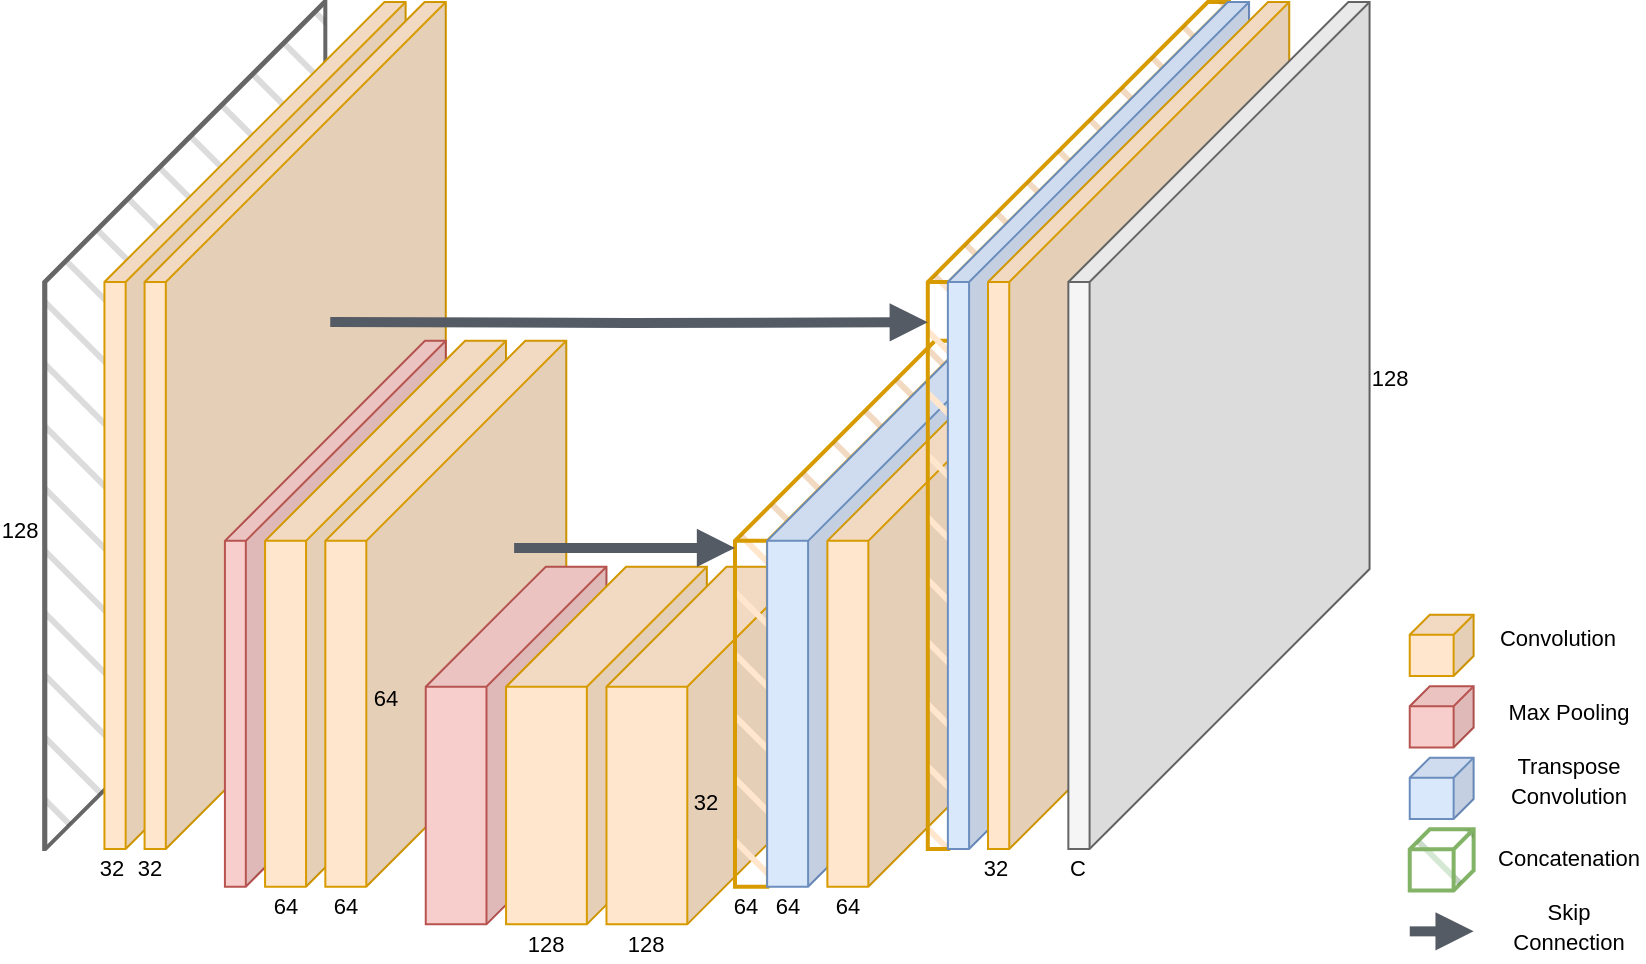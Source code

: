 <mxfile version="23.0.2" type="device">
  <diagram name="Page-1" id="T1WyHNRkKmHr8BE0JCqU">
    <mxGraphModel dx="1144" dy="746" grid="1" gridSize="10" guides="1" tooltips="1" connect="1" arrows="1" fold="1" page="1" pageScale="1" pageWidth="827" pageHeight="1169" math="0" shadow="0">
      <root>
        <mxCell id="0" />
        <mxCell id="1" parent="0" />
        <mxCell id="ybQS04IvCk9VFile2A1y-58" value="" style="group" vertex="1" connectable="0" parent="1">
          <mxGeometry x="28" y="150" width="822" height="480" as="geometry" />
        </mxCell>
        <mxCell id="ybQS04IvCk9VFile2A1y-20" value="" style="shape=cube;whiteSpace=wrap;html=1;boundedLbl=1;backgroundOutline=1;darkOpacity=0.05;darkOpacity2=0.1;flipH=1;flipV=0;size=140;fillColor=#f5f5f5;strokeColor=#666666;fontColor=#333333;fillStyle=hatch;strokeWidth=2;" vertex="1" parent="ybQS04IvCk9VFile2A1y-58">
          <mxGeometry x="22.09" width="140.573" height="423.529" as="geometry" />
        </mxCell>
        <mxCell id="ybQS04IvCk9VFile2A1y-1" value="" style="shape=cube;whiteSpace=wrap;html=1;boundedLbl=1;backgroundOutline=1;darkOpacity=0.05;darkOpacity2=0.1;flipH=1;flipV=0;size=140;fillColor=#ffe6cc;strokeColor=#d79b00;" vertex="1" parent="ybQS04IvCk9VFile2A1y-58">
          <mxGeometry x="52.213" width="150.614" height="423.529" as="geometry" />
        </mxCell>
        <mxCell id="ybQS04IvCk9VFile2A1y-3" value="" style="shape=cube;whiteSpace=wrap;html=1;boundedLbl=1;backgroundOutline=1;darkOpacity=0.05;darkOpacity2=0.1;flipH=1;flipV=0;size=140;fillColor=#ffe6cc;strokeColor=#d79b00;" vertex="1" parent="ybQS04IvCk9VFile2A1y-58">
          <mxGeometry x="72.295" width="150.614" height="423.529" as="geometry" />
        </mxCell>
        <mxCell id="ybQS04IvCk9VFile2A1y-4" value="" style="shape=cube;whiteSpace=wrap;html=1;boundedLbl=1;backgroundOutline=1;darkOpacity=0.05;darkOpacity2=0.1;flipH=1;flipV=0;size=100;fillColor=#f8cecc;strokeColor=#b85450;" vertex="1" parent="ybQS04IvCk9VFile2A1y-58">
          <mxGeometry x="112.459" y="169.412" width="110.451" height="272.941" as="geometry" />
        </mxCell>
        <mxCell id="ybQS04IvCk9VFile2A1y-5" value="" style="shape=cube;whiteSpace=wrap;html=1;boundedLbl=1;backgroundOutline=1;darkOpacity=0.05;darkOpacity2=0.1;flipH=1;flipV=0;size=100;fillColor=#ffe6cc;strokeColor=#d79b00;" vertex="1" parent="ybQS04IvCk9VFile2A1y-58">
          <mxGeometry x="132.541" y="169.412" width="120.492" height="272.941" as="geometry" />
        </mxCell>
        <mxCell id="ybQS04IvCk9VFile2A1y-7" value="" style="shape=cube;whiteSpace=wrap;html=1;boundedLbl=1;backgroundOutline=1;darkOpacity=0.05;darkOpacity2=0.1;flipH=1;flipV=0;size=100;fillColor=#ffe6cc;strokeColor=#d79b00;" vertex="1" parent="ybQS04IvCk9VFile2A1y-58">
          <mxGeometry x="162.664" y="169.412" width="120.492" height="272.941" as="geometry" />
        </mxCell>
        <mxCell id="ybQS04IvCk9VFile2A1y-10" value="" style="shape=cube;whiteSpace=wrap;html=1;boundedLbl=1;backgroundOutline=1;darkOpacity=0.05;darkOpacity2=0.1;flipH=1;flipV=0;size=60;fillColor=#f8cecc;strokeColor=#b85450;" vertex="1" parent="ybQS04IvCk9VFile2A1y-58">
          <mxGeometry x="212.868" y="282.353" width="90.369" height="178.824" as="geometry" />
        </mxCell>
        <mxCell id="ybQS04IvCk9VFile2A1y-11" value="" style="shape=cube;whiteSpace=wrap;html=1;boundedLbl=1;backgroundOutline=1;darkOpacity=0.05;darkOpacity2=0.1;flipH=1;flipV=0;size=60;fillColor=#ffe6cc;strokeColor=#d79b00;" vertex="1" parent="ybQS04IvCk9VFile2A1y-58">
          <mxGeometry x="253.032" y="282.353" width="100.41" height="178.824" as="geometry" />
        </mxCell>
        <mxCell id="ybQS04IvCk9VFile2A1y-12" value="" style="shape=cube;whiteSpace=wrap;html=1;boundedLbl=1;backgroundOutline=1;darkOpacity=0.05;darkOpacity2=0.1;flipH=1;flipV=0;size=60;fillColor=#ffe6cc;strokeColor=#d79b00;" vertex="1" parent="ybQS04IvCk9VFile2A1y-58">
          <mxGeometry x="303.237" y="282.353" width="100.41" height="178.824" as="geometry" />
        </mxCell>
        <mxCell id="ybQS04IvCk9VFile2A1y-13" value="" style="shape=cube;whiteSpace=wrap;html=1;boundedLbl=1;backgroundOutline=1;darkOpacity=0.05;darkOpacity2=0.1;flipH=1;flipV=0;size=100;fillColor=#ffe6cc;strokeColor=#d79b00;fillStyle=hatch;strokeWidth=2;" vertex="1" parent="ybQS04IvCk9VFile2A1y-58">
          <mxGeometry x="367.499" y="169.412" width="116.475" height="272.941" as="geometry" />
        </mxCell>
        <mxCell id="ybQS04IvCk9VFile2A1y-14" value="" style="shape=cube;whiteSpace=wrap;html=1;boundedLbl=1;backgroundOutline=1;darkOpacity=0.05;darkOpacity2=0.1;flipH=1;flipV=0;size=100;fillColor=#dae8fc;strokeColor=#6c8ebf;gradientColor=none;fillStyle=solid;strokeWidth=1;" vertex="1" parent="ybQS04IvCk9VFile2A1y-58">
          <mxGeometry x="383.565" y="169.412" width="120.492" height="272.941" as="geometry" />
        </mxCell>
        <mxCell id="ybQS04IvCk9VFile2A1y-15" value="" style="shape=cube;whiteSpace=wrap;html=1;boundedLbl=1;backgroundOutline=1;darkOpacity=0.05;darkOpacity2=0.1;flipH=1;flipV=0;size=100;fillColor=#ffe6cc;strokeColor=#d79b00;" vertex="1" parent="ybQS04IvCk9VFile2A1y-58">
          <mxGeometry x="413.688" y="169.412" width="120.492" height="272.941" as="geometry" />
        </mxCell>
        <mxCell id="ybQS04IvCk9VFile2A1y-16" value="" style="shape=cube;whiteSpace=wrap;html=1;boundedLbl=1;backgroundOutline=1;darkOpacity=0.05;darkOpacity2=0.1;flipH=1;flipV=0;size=140;fillColor=#ffe6cc;strokeColor=#d79b00;fillStyle=hatch;strokeWidth=2;" vertex="1" parent="ybQS04IvCk9VFile2A1y-58">
          <mxGeometry x="463.893" width="150.614" height="423.529" as="geometry" />
        </mxCell>
        <mxCell id="ybQS04IvCk9VFile2A1y-17" value="" style="shape=cube;whiteSpace=wrap;html=1;boundedLbl=1;backgroundOutline=1;darkOpacity=0.05;darkOpacity2=0.1;flipH=1;flipV=0;size=140;fillColor=#dae8fc;strokeColor=#6c8ebf;" vertex="1" parent="ybQS04IvCk9VFile2A1y-58">
          <mxGeometry x="473.933" width="150.614" height="423.529" as="geometry" />
        </mxCell>
        <mxCell id="ybQS04IvCk9VFile2A1y-18" value="" style="shape=cube;whiteSpace=wrap;html=1;boundedLbl=1;backgroundOutline=1;darkOpacity=0.05;darkOpacity2=0.1;flipH=1;flipV=0;size=140;fillColor=#ffe6cc;strokeColor=#d79b00;" vertex="1" parent="ybQS04IvCk9VFile2A1y-58">
          <mxGeometry x="494.015" width="150.614" height="423.529" as="geometry" />
        </mxCell>
        <mxCell id="ybQS04IvCk9VFile2A1y-19" value="" style="shape=cube;whiteSpace=wrap;html=1;boundedLbl=1;backgroundOutline=1;darkOpacity=0.05;darkOpacity2=0.1;flipH=1;flipV=0;size=140;fillColor=#f5f5f5;strokeColor=#666666;fontColor=#333333;" vertex="1" parent="ybQS04IvCk9VFile2A1y-58">
          <mxGeometry x="534.179" width="150.614" height="423.529" as="geometry" />
        </mxCell>
        <mxCell id="ybQS04IvCk9VFile2A1y-22" value="" style="edgeStyle=orthogonalEdgeStyle;html=1;endArrow=block;elbow=vertical;startArrow=none;endFill=1;strokeColor=#545B64;rounded=0;strokeWidth=5;entryX=0.983;entryY=0.378;entryDx=0;entryDy=0;entryPerimeter=0;" edge="1" parent="ybQS04IvCk9VFile2A1y-58">
          <mxGeometry width="100" relative="1" as="geometry">
            <mxPoint x="165.124" y="160" as="sourcePoint" />
            <mxPoint x="463.893" y="160.094" as="targetPoint" />
          </mxGeometry>
        </mxCell>
        <mxCell id="ybQS04IvCk9VFile2A1y-23" value="" style="edgeStyle=orthogonalEdgeStyle;html=1;endArrow=block;elbow=vertical;startArrow=none;endFill=1;strokeColor=#545B64;rounded=0;strokeWidth=5;" edge="1" parent="ybQS04IvCk9VFile2A1y-58">
          <mxGeometry width="100" relative="1" as="geometry">
            <mxPoint x="257.049" y="272.941" as="sourcePoint" />
            <mxPoint x="367.499" y="272.941" as="targetPoint" />
          </mxGeometry>
        </mxCell>
        <mxCell id="ybQS04IvCk9VFile2A1y-26" value="&lt;font style=&quot;font-size: 11px;&quot;&gt;64&lt;/font&gt;" style="text;html=1;strokeColor=none;fillColor=none;align=center;verticalAlign=middle;whiteSpace=wrap;rounded=0;" vertex="1" parent="ybQS04IvCk9VFile2A1y-58">
          <mxGeometry x="132.541" y="442.353" width="20.082" height="18.824" as="geometry" />
        </mxCell>
        <mxCell id="ybQS04IvCk9VFile2A1y-28" value="&lt;font style=&quot;font-size: 11px;&quot;&gt;64&lt;/font&gt;" style="text;html=1;strokeColor=none;fillColor=none;align=center;verticalAlign=middle;whiteSpace=wrap;rounded=0;" vertex="1" parent="ybQS04IvCk9VFile2A1y-58">
          <mxGeometry x="162.664" y="442.353" width="20.082" height="18.824" as="geometry" />
        </mxCell>
        <mxCell id="ybQS04IvCk9VFile2A1y-29" value="&lt;font style=&quot;font-size: 11px;&quot;&gt;32&lt;/font&gt;" style="text;html=1;strokeColor=none;fillColor=none;align=center;verticalAlign=middle;whiteSpace=wrap;rounded=0;" vertex="1" parent="ybQS04IvCk9VFile2A1y-58">
          <mxGeometry x="46.188" y="423.529" width="20.082" height="18.824" as="geometry" />
        </mxCell>
        <mxCell id="ybQS04IvCk9VFile2A1y-30" value="&lt;font style=&quot;font-size: 11px;&quot;&gt;32&lt;/font&gt;" style="text;html=1;strokeColor=none;fillColor=none;align=center;verticalAlign=middle;whiteSpace=wrap;rounded=0;" vertex="1" parent="ybQS04IvCk9VFile2A1y-58">
          <mxGeometry x="65.266" y="423.529" width="20.082" height="18.824" as="geometry" />
        </mxCell>
        <mxCell id="ybQS04IvCk9VFile2A1y-31" value="&lt;font style=&quot;font-size: 11px;&quot;&gt;128&lt;/font&gt;" style="text;html=1;strokeColor=none;fillColor=none;align=center;verticalAlign=middle;whiteSpace=wrap;rounded=0;" vertex="1" parent="ybQS04IvCk9VFile2A1y-58">
          <mxGeometry x="263.073" y="461.176" width="20.082" height="18.824" as="geometry" />
        </mxCell>
        <mxCell id="ybQS04IvCk9VFile2A1y-32" value="&lt;font style=&quot;font-size: 11px;&quot;&gt;128&lt;/font&gt;" style="text;html=1;strokeColor=none;fillColor=none;align=center;verticalAlign=middle;whiteSpace=wrap;rounded=0;" vertex="1" parent="ybQS04IvCk9VFile2A1y-58">
          <mxGeometry x="313.278" y="461.176" width="20.082" height="18.824" as="geometry" />
        </mxCell>
        <mxCell id="ybQS04IvCk9VFile2A1y-33" value="&lt;font style=&quot;font-size: 11px;&quot;&gt;64&lt;/font&gt;" style="text;html=1;strokeColor=none;fillColor=none;align=center;verticalAlign=middle;whiteSpace=wrap;rounded=0;" vertex="1" parent="ybQS04IvCk9VFile2A1y-58">
          <mxGeometry x="413.688" y="442.353" width="20.082" height="18.824" as="geometry" />
        </mxCell>
        <mxCell id="ybQS04IvCk9VFile2A1y-34" value="&lt;font style=&quot;font-size: 11px;&quot;&gt;32&lt;/font&gt;" style="text;html=1;strokeColor=none;fillColor=none;align=center;verticalAlign=middle;whiteSpace=wrap;rounded=0;" vertex="1" parent="ybQS04IvCk9VFile2A1y-58">
          <mxGeometry x="487.991" y="423.529" width="20.082" height="18.824" as="geometry" />
        </mxCell>
        <mxCell id="ybQS04IvCk9VFile2A1y-35" value="&lt;font style=&quot;font-size: 11px;&quot;&gt;64&lt;/font&gt;" style="text;html=1;strokeColor=none;fillColor=none;align=center;verticalAlign=middle;whiteSpace=wrap;rounded=0;" vertex="1" parent="ybQS04IvCk9VFile2A1y-58">
          <mxGeometry x="363.483" y="442.353" width="20.082" height="18.824" as="geometry" />
        </mxCell>
        <mxCell id="ybQS04IvCk9VFile2A1y-36" value="&lt;font style=&quot;font-size: 11px;&quot;&gt;64&lt;/font&gt;" style="text;html=1;strokeColor=none;fillColor=none;align=center;verticalAlign=middle;whiteSpace=wrap;rounded=0;" vertex="1" parent="ybQS04IvCk9VFile2A1y-58">
          <mxGeometry x="383.565" y="442.353" width="20.082" height="18.824" as="geometry" />
        </mxCell>
        <mxCell id="ybQS04IvCk9VFile2A1y-37" value="&lt;font style=&quot;font-size: 11px;&quot;&gt;C&lt;/font&gt;" style="text;html=1;strokeColor=none;fillColor=none;align=center;verticalAlign=middle;whiteSpace=wrap;rounded=0;" vertex="1" parent="ybQS04IvCk9VFile2A1y-58">
          <mxGeometry x="529.159" y="423.529" width="20.082" height="18.824" as="geometry" />
        </mxCell>
        <mxCell id="ybQS04IvCk9VFile2A1y-39" value="&lt;font style=&quot;font-size: 11px;&quot;&gt;128&lt;/font&gt;" style="text;html=1;strokeColor=none;fillColor=none;align=center;verticalAlign=middle;whiteSpace=wrap;rounded=0;" vertex="1" parent="ybQS04IvCk9VFile2A1y-58">
          <mxGeometry x="684.794" y="178.824" width="20.082" height="18.824" as="geometry" />
        </mxCell>
        <mxCell id="ybQS04IvCk9VFile2A1y-40" value="&lt;font style=&quot;font-size: 11px;&quot;&gt;128&lt;/font&gt;" style="text;html=1;strokeColor=none;fillColor=none;align=center;verticalAlign=middle;whiteSpace=wrap;rounded=0;" vertex="1" parent="ybQS04IvCk9VFile2A1y-58">
          <mxGeometry y="254.118" width="20.082" height="18.824" as="geometry" />
        </mxCell>
        <mxCell id="ybQS04IvCk9VFile2A1y-42" value="&lt;span style=&quot;font-size: 11px;&quot;&gt;64&lt;/span&gt;" style="text;html=1;strokeColor=none;fillColor=none;align=center;verticalAlign=middle;whiteSpace=wrap;rounded=0;" vertex="1" parent="ybQS04IvCk9VFile2A1y-58">
          <mxGeometry x="182.746" y="338.824" width="20.082" height="18.824" as="geometry" />
        </mxCell>
        <mxCell id="ybQS04IvCk9VFile2A1y-43" value="&lt;span style=&quot;font-size: 11px;&quot;&gt;32&lt;br&gt;&lt;/span&gt;" style="text;html=1;strokeColor=none;fillColor=none;align=center;verticalAlign=middle;whiteSpace=wrap;rounded=0;" vertex="1" parent="ybQS04IvCk9VFile2A1y-58">
          <mxGeometry x="343.401" y="390.588" width="20.082" height="18.824" as="geometry" />
        </mxCell>
        <mxCell id="ybQS04IvCk9VFile2A1y-44" value="" style="shape=cube;whiteSpace=wrap;html=1;boundedLbl=1;backgroundOutline=1;darkOpacity=0.05;darkOpacity2=0.1;flipH=1;flipV=0;size=10;fillColor=#ffe6cc;strokeColor=#d79b00;" vertex="1" parent="ybQS04IvCk9VFile2A1y-58">
          <mxGeometry x="704.876" y="306.383" width="31.943" height="30.638" as="geometry" />
        </mxCell>
        <mxCell id="ybQS04IvCk9VFile2A1y-45" value="" style="shape=cube;whiteSpace=wrap;html=1;boundedLbl=1;backgroundOutline=1;darkOpacity=0.05;darkOpacity2=0.1;flipH=1;flipV=0;size=10;fillColor=#f8cecc;strokeColor=#b85450;" vertex="1" parent="ybQS04IvCk9VFile2A1y-58">
          <mxGeometry x="704.876" y="342.128" width="31.943" height="30.638" as="geometry" />
        </mxCell>
        <mxCell id="ybQS04IvCk9VFile2A1y-46" value="" style="shape=cube;whiteSpace=wrap;html=1;boundedLbl=1;backgroundOutline=1;darkOpacity=0.05;darkOpacity2=0.1;flipH=1;flipV=0;size=10;fillColor=#dae8fc;strokeColor=#6c8ebf;" vertex="1" parent="ybQS04IvCk9VFile2A1y-58">
          <mxGeometry x="704.876" y="377.872" width="31.943" height="30.638" as="geometry" />
        </mxCell>
        <mxCell id="ybQS04IvCk9VFile2A1y-47" value="" style="shape=cube;whiteSpace=wrap;html=1;boundedLbl=1;backgroundOutline=1;darkOpacity=0.05;darkOpacity2=0.1;flipH=1;flipV=0;size=10;fillColor=#d5e8d4;strokeColor=#82b366;fillStyle=hatch;strokeWidth=2;" vertex="1" parent="ybQS04IvCk9VFile2A1y-58">
          <mxGeometry x="704.876" y="413.617" width="31.943" height="30.638" as="geometry" />
        </mxCell>
        <mxCell id="ybQS04IvCk9VFile2A1y-48" value="" style="edgeStyle=orthogonalEdgeStyle;html=1;endArrow=block;elbow=vertical;startArrow=none;endFill=1;strokeColor=#545B64;rounded=0;strokeWidth=5;" edge="1" parent="ybQS04IvCk9VFile2A1y-58">
          <mxGeometry width="100" relative="1" as="geometry">
            <mxPoint x="704.876" y="464.681" as="sourcePoint" />
            <mxPoint x="736.819" y="464.681" as="targetPoint" />
          </mxGeometry>
        </mxCell>
        <mxCell id="ybQS04IvCk9VFile2A1y-49" value="&lt;font style=&quot;font-size: 11px;&quot;&gt;Convolution&lt;/font&gt;" style="text;html=1;strokeColor=none;fillColor=none;align=center;verticalAlign=middle;whiteSpace=wrap;rounded=0;" vertex="1" parent="ybQS04IvCk9VFile2A1y-58">
          <mxGeometry x="747.466" y="307.404" width="63.886" height="20.426" as="geometry" />
        </mxCell>
        <mxCell id="ybQS04IvCk9VFile2A1y-50" value="&lt;font style=&quot;font-size: 11px;&quot;&gt;Max Pooling&lt;/font&gt;" style="text;html=1;strokeColor=none;fillColor=none;align=center;verticalAlign=middle;whiteSpace=wrap;rounded=0;" vertex="1" parent="ybQS04IvCk9VFile2A1y-58">
          <mxGeometry x="747.466" y="345.191" width="74.534" height="20.426" as="geometry" />
        </mxCell>
        <mxCell id="ybQS04IvCk9VFile2A1y-51" value="&lt;font style=&quot;font-size: 11px;&quot;&gt;Transpose&lt;br&gt;Convolution&lt;br&gt;&lt;/font&gt;" style="text;html=1;strokeColor=none;fillColor=none;align=center;verticalAlign=middle;whiteSpace=wrap;rounded=0;" vertex="1" parent="ybQS04IvCk9VFile2A1y-58">
          <mxGeometry x="747.466" y="378.894" width="74.534" height="20.426" as="geometry" />
        </mxCell>
        <mxCell id="ybQS04IvCk9VFile2A1y-52" value="&lt;font style=&quot;font-size: 11px;&quot;&gt;Concatenation&lt;br&gt;&lt;/font&gt;" style="text;html=1;strokeColor=none;fillColor=none;align=center;verticalAlign=middle;whiteSpace=wrap;rounded=0;" vertex="1" parent="ybQS04IvCk9VFile2A1y-58">
          <mxGeometry x="747.466" y="417.702" width="74.534" height="20.426" as="geometry" />
        </mxCell>
        <mxCell id="ybQS04IvCk9VFile2A1y-53" value="&lt;font style=&quot;font-size: 11px;&quot;&gt;Skip Connection&lt;br&gt;&lt;/font&gt;" style="text;html=1;strokeColor=none;fillColor=none;align=center;verticalAlign=middle;whiteSpace=wrap;rounded=0;" vertex="1" parent="ybQS04IvCk9VFile2A1y-58">
          <mxGeometry x="747.466" y="451.404" width="74.534" height="20.426" as="geometry" />
        </mxCell>
      </root>
    </mxGraphModel>
  </diagram>
</mxfile>
